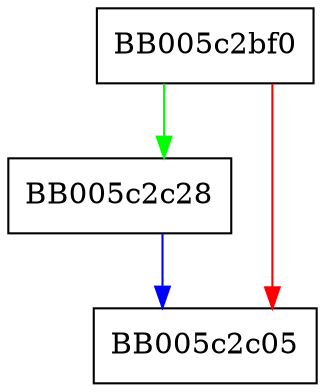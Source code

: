 digraph EVP_MD_CTX_set_pkey_ctx {
  node [shape="box"];
  graph [splines=ortho];
  BB005c2bf0 -> BB005c2c28 [color="green"];
  BB005c2bf0 -> BB005c2c05 [color="red"];
  BB005c2c28 -> BB005c2c05 [color="blue"];
}